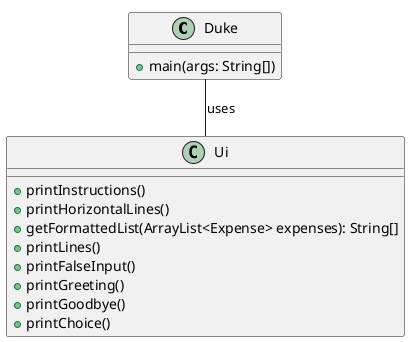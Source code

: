 @startuml
!pragma layout smetana

class Duke {
    + main(args: String[])
}

class Ui {
    +printInstructions()
    +printHorizontalLines()
    +getFormattedList(ArrayList<Expense> expenses): String[]
    +printLines()
    +printFalseInput()
    +printGreeting()
    +printGoodbye()
    +printChoice()
}

Duke -- Ui : uses >

@enduml

